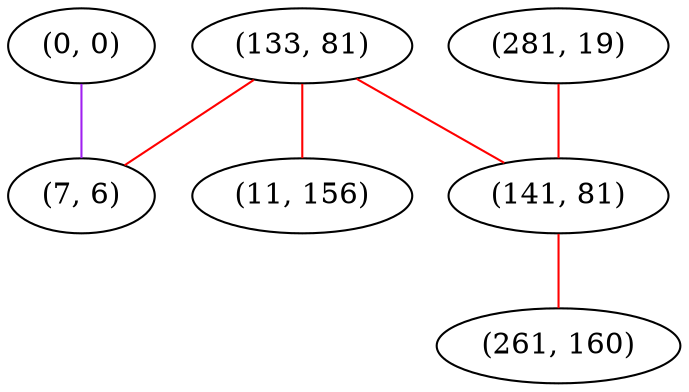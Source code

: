graph "" {
"(0, 0)";
"(133, 81)";
"(7, 6)";
"(281, 19)";
"(11, 156)";
"(141, 81)";
"(261, 160)";
"(0, 0)" -- "(7, 6)"  [color=purple, key=0, weight=4];
"(133, 81)" -- "(141, 81)"  [color=red, key=0, weight=1];
"(133, 81)" -- "(7, 6)"  [color=red, key=0, weight=1];
"(133, 81)" -- "(11, 156)"  [color=red, key=0, weight=1];
"(281, 19)" -- "(141, 81)"  [color=red, key=0, weight=1];
"(141, 81)" -- "(261, 160)"  [color=red, key=0, weight=1];
}
